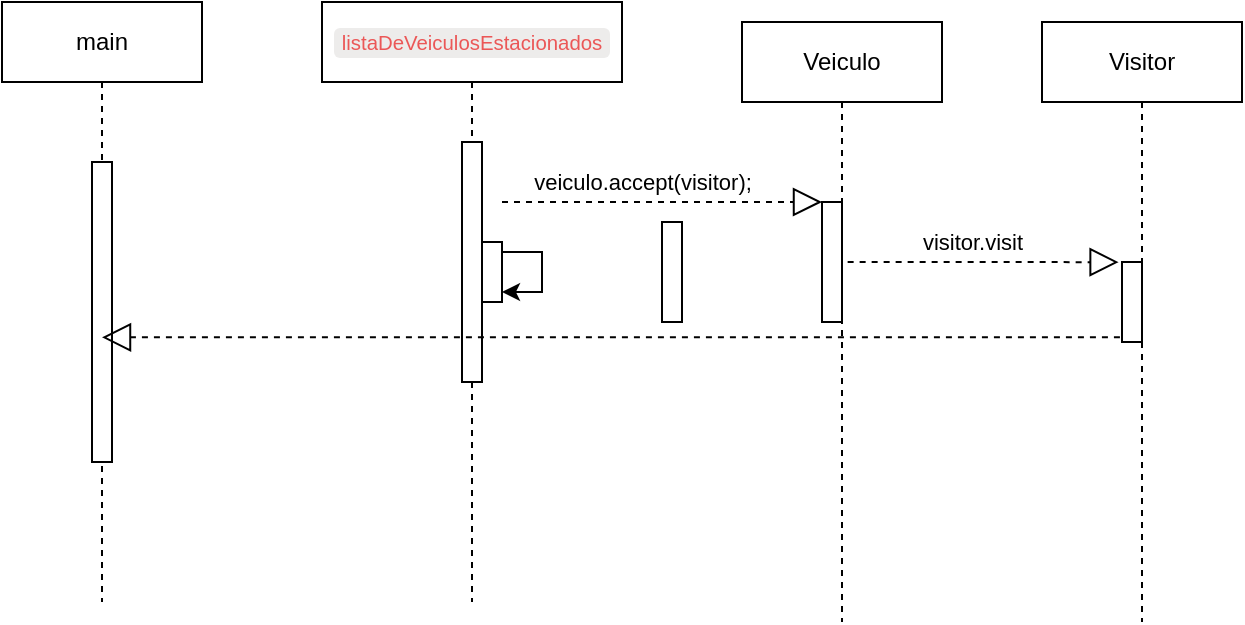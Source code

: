 <mxfile version="17.4.6" type="device"><diagram id="VFYhPEtasOujxkEpJIy5" name="Page-1"><mxGraphModel dx="880" dy="420" grid="1" gridSize="10" guides="1" tooltips="1" connect="1" arrows="1" fold="1" page="1" pageScale="1" pageWidth="827" pageHeight="1169" math="0" shadow="0"><root><mxCell id="0"/><mxCell id="1" parent="0"/><mxCell id="-nPHN8HBh804ON_1z9g4-4" value="&lt;span style=&quot;line-height: normal ; background: rgba(135 , 131 , 120 , 0.15) ; color: rgb(235 , 87 , 87) ; border-radius: 3px ; font-size: 85% ; padding: 0.2em 0.4em&quot; spellcheck=&quot;false&quot; class=&quot;notion-enable-hover&quot;&gt;listaDeVeiculosEstacionados&lt;/span&gt;" style="shape=umlLifeline;perimeter=lifelinePerimeter;whiteSpace=wrap;html=1;container=1;collapsible=0;recursiveResize=0;outlineConnect=0;" vertex="1" parent="1"><mxGeometry x="240" y="40" width="150" height="300" as="geometry"/></mxCell><mxCell id="-nPHN8HBh804ON_1z9g4-16" value="" style="html=1;points=[];perimeter=orthogonalPerimeter;" vertex="1" parent="-nPHN8HBh804ON_1z9g4-4"><mxGeometry x="70" y="70" width="10" height="120" as="geometry"/></mxCell><mxCell id="-nPHN8HBh804ON_1z9g4-26" value="" style="html=1;points=[];perimeter=orthogonalPerimeter;" vertex="1" parent="-nPHN8HBh804ON_1z9g4-4"><mxGeometry x="80" y="120" width="10" height="30" as="geometry"/></mxCell><mxCell id="-nPHN8HBh804ON_1z9g4-29" style="edgeStyle=orthogonalEdgeStyle;rounded=0;orthogonalLoop=1;jettySize=auto;html=1;" edge="1" parent="-nPHN8HBh804ON_1z9g4-4" source="-nPHN8HBh804ON_1z9g4-26" target="-nPHN8HBh804ON_1z9g4-26"><mxGeometry relative="1" as="geometry"/></mxCell><mxCell id="-nPHN8HBh804ON_1z9g4-18" value="Veiculo" style="shape=umlLifeline;perimeter=lifelinePerimeter;whiteSpace=wrap;html=1;container=1;collapsible=0;recursiveResize=0;outlineConnect=0;" vertex="1" parent="1"><mxGeometry x="450" y="50" width="100" height="300" as="geometry"/></mxCell><mxCell id="-nPHN8HBh804ON_1z9g4-19" value="" style="html=1;points=[];perimeter=orthogonalPerimeter;" vertex="1" parent="-nPHN8HBh804ON_1z9g4-18"><mxGeometry x="40" y="90" width="10" height="60" as="geometry"/></mxCell><mxCell id="-nPHN8HBh804ON_1z9g4-24" value="" style="endArrow=block;dashed=1;endFill=0;endSize=12;html=1;rounded=0;" edge="1" parent="1"><mxGeometry width="160" relative="1" as="geometry"><mxPoint x="330" y="140" as="sourcePoint"/><mxPoint x="490" y="140" as="targetPoint"/></mxGeometry></mxCell><mxCell id="-nPHN8HBh804ON_1z9g4-25" value="  veiculo.accept(visitor);" style="edgeLabel;html=1;align=center;verticalAlign=middle;resizable=0;points=[];" vertex="1" connectable="0" parent="-nPHN8HBh804ON_1z9g4-24"><mxGeometry x="-0.313" y="-2" relative="1" as="geometry"><mxPoint x="15" y="-12" as="offset"/></mxGeometry></mxCell><mxCell id="-nPHN8HBh804ON_1z9g4-34" value="Visitor" style="shape=umlLifeline;perimeter=lifelinePerimeter;whiteSpace=wrap;html=1;container=1;collapsible=0;recursiveResize=0;outlineConnect=0;" vertex="1" parent="1"><mxGeometry x="600" y="50" width="100" height="300" as="geometry"/></mxCell><mxCell id="-nPHN8HBh804ON_1z9g4-35" value="" style="html=1;points=[];perimeter=orthogonalPerimeter;" vertex="1" parent="-nPHN8HBh804ON_1z9g4-34"><mxGeometry x="40" y="120" width="10" height="40" as="geometry"/></mxCell><mxCell id="-nPHN8HBh804ON_1z9g4-36" value="" style="endArrow=block;dashed=1;endFill=0;endSize=12;html=1;rounded=0;entryX=-0.27;entryY=-0.075;entryDx=0;entryDy=0;entryPerimeter=0;exitX=1.182;exitY=0.282;exitDx=0;exitDy=0;exitPerimeter=0;" edge="1" parent="1"><mxGeometry width="160" relative="1" as="geometry"><mxPoint x="502.82" y="170.0" as="sourcePoint"/><mxPoint x="638.3" y="170.08" as="targetPoint"/><Array as="points"/></mxGeometry></mxCell><mxCell id="-nPHN8HBh804ON_1z9g4-37" value="visitor.visit" style="edgeLabel;html=1;align=center;verticalAlign=middle;resizable=0;points=[];" vertex="1" connectable="0" parent="-nPHN8HBh804ON_1z9g4-36"><mxGeometry x="-0.313" y="-2" relative="1" as="geometry"><mxPoint x="15" y="-12" as="offset"/></mxGeometry></mxCell><mxCell id="-nPHN8HBh804ON_1z9g4-39" value="main" style="shape=umlLifeline;perimeter=lifelinePerimeter;whiteSpace=wrap;html=1;container=1;collapsible=0;recursiveResize=0;outlineConnect=0;" vertex="1" parent="1"><mxGeometry x="80" y="40" width="100" height="300" as="geometry"/></mxCell><mxCell id="-nPHN8HBh804ON_1z9g4-41" value="" style="html=1;points=[];perimeter=orthogonalPerimeter;" vertex="1" parent="-nPHN8HBh804ON_1z9g4-39"><mxGeometry x="45" y="80" width="10" height="150" as="geometry"/></mxCell><mxCell id="-nPHN8HBh804ON_1z9g4-40" value="" style="html=1;points=[];perimeter=orthogonalPerimeter;" vertex="1" parent="1"><mxGeometry x="410" y="150" width="10" height="50" as="geometry"/></mxCell><mxCell id="-nPHN8HBh804ON_1z9g4-42" value="" style="endArrow=block;dashed=1;endFill=0;endSize=12;html=1;rounded=0;exitX=-0.104;exitY=0.941;exitDx=0;exitDy=0;exitPerimeter=0;" edge="1" parent="1" source="-nPHN8HBh804ON_1z9g4-35" target="-nPHN8HBh804ON_1z9g4-39"><mxGeometry width="160" relative="1" as="geometry"><mxPoint x="560" y="240" as="sourcePoint"/><mxPoint x="648.3" y="180.08" as="targetPoint"/><Array as="points"/></mxGeometry></mxCell></root></mxGraphModel></diagram></mxfile>